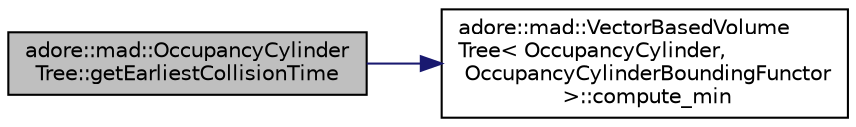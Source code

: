 digraph "adore::mad::OccupancyCylinderTree::getEarliestCollisionTime"
{
 // LATEX_PDF_SIZE
  edge [fontname="Helvetica",fontsize="10",labelfontname="Helvetica",labelfontsize="10"];
  node [fontname="Helvetica",fontsize="10",shape=record];
  rankdir="LR";
  Node1 [label="adore::mad::OccupancyCylinder\lTree::getEarliestCollisionTime",height=0.2,width=0.4,color="black", fillcolor="grey75", style="filled", fontcolor="black",tooltip=" "];
  Node1 -> Node2 [color="midnightblue",fontsize="10",style="solid",fontname="Helvetica"];
  Node2 [label="adore::mad::VectorBasedVolume\lTree\< OccupancyCylinder,\l OccupancyCylinderBoundingFunctor\l \>::compute_min",height=0.2,width=0.4,color="black", fillcolor="white", style="filled",URL="$classadore_1_1mad_1_1VectorBasedVolumeTree.html#ae696d06a95fdcc56a69747e7e8c6832b",tooltip=" "];
}
